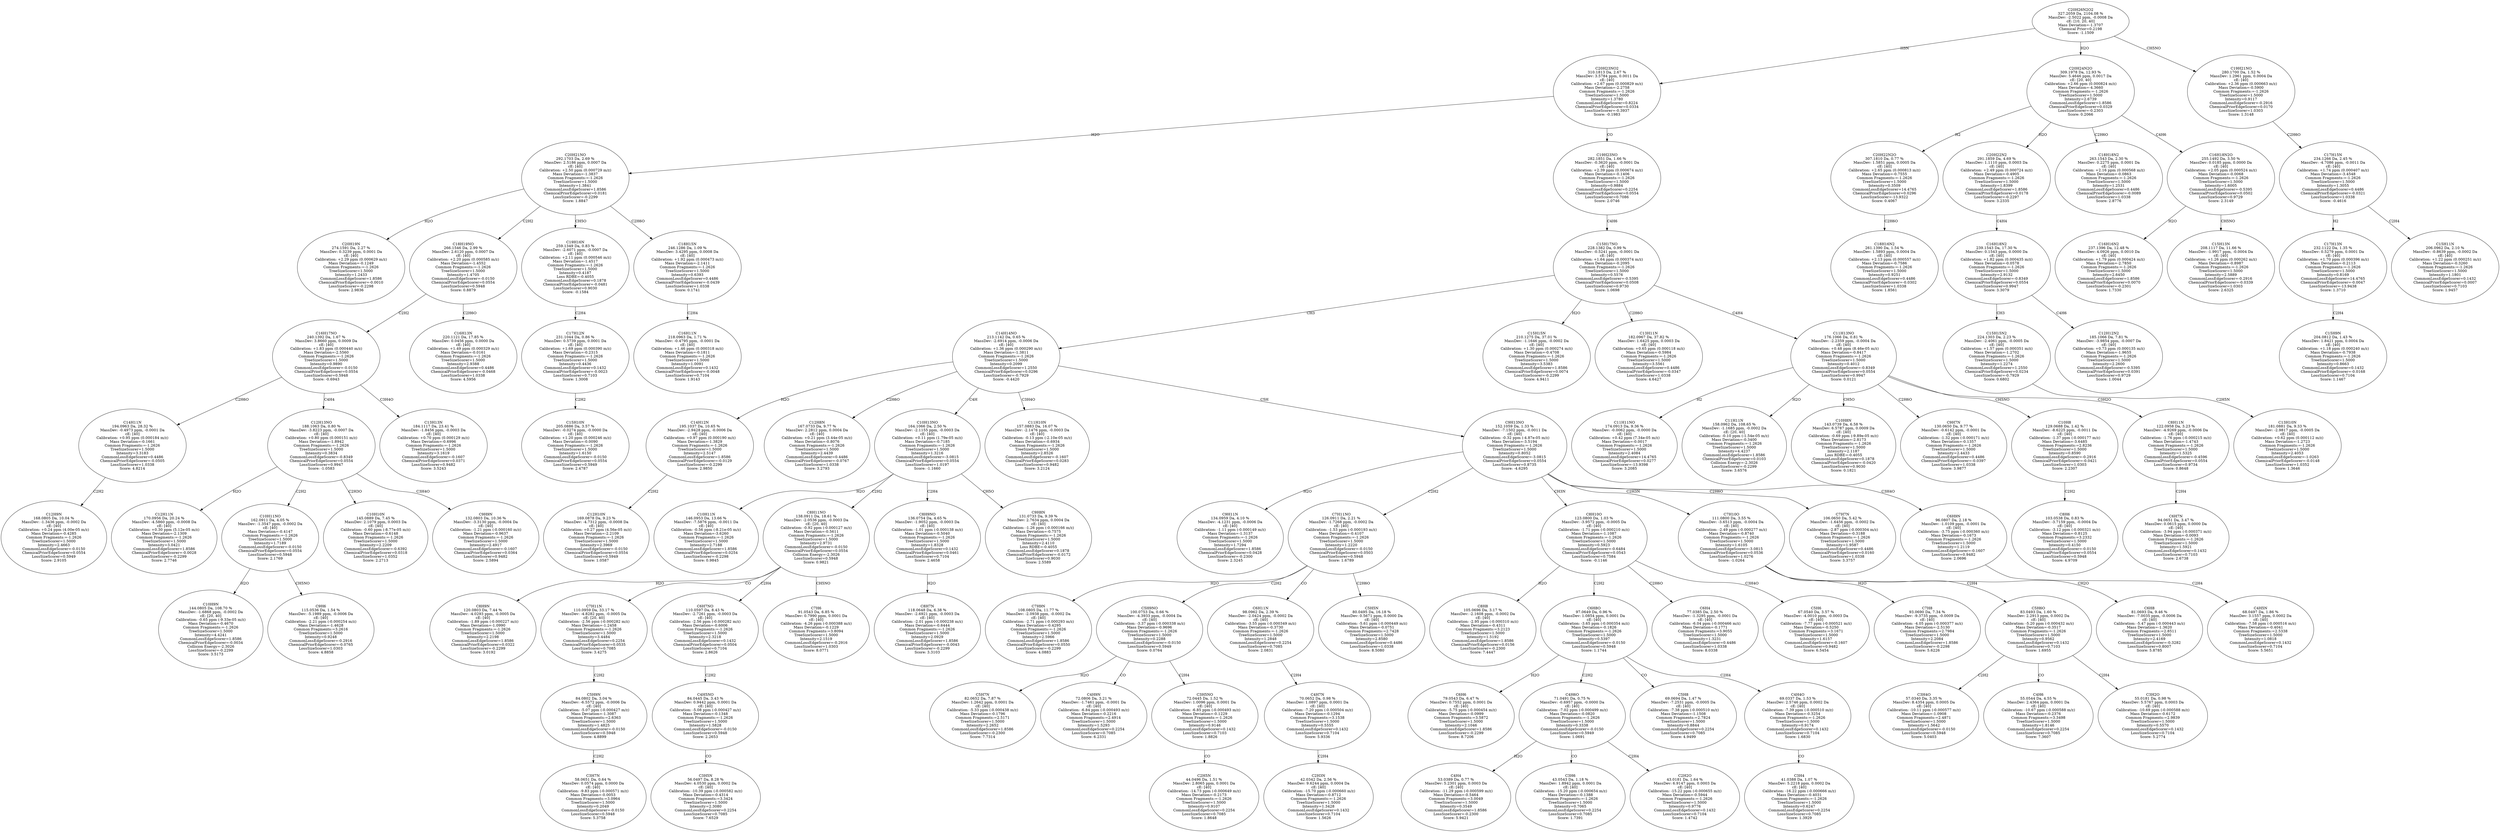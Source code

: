 strict digraph {
v1 [label="C20H19N\n274.1591 Da, 2.27 %\nMassDev: 0.3239 ppm, 0.0001 Da\ncE: [40]\nCalibration: +2.29 ppm (0.000629 m/z)\nMass Deviation=-0.1249\nCommon Fragments:=-1.2626\nTreeSizeScorer=1.5000\nIntensity=1.2433\nCommonLossEdgeScorer=1.8586\nChemicalPriorEdgeScorer=-0.0010\nLossSizeScorer=-0.2298\nScore: 2.9836"];
v2 [label="C12H9N\n168.0805 Da, 10.04 %\nMassDev: -1.3436 ppm, -0.0002 Da\ncE: [40]\nCalibration: +0.24 ppm (4.00e-05 m/z)\nMass Deviation=-0.4285\nCommon Fragments:=-1.2626\nTreeSizeScorer=1.5000\nIntensity=2.4663\nCommonLossEdgeScorer=-0.0150\nChemicalPriorEdgeScorer=0.0554\nLossSizeScorer=0.5949\nScore: 2.9105"];
v3 [label="C14H11N\n194.0963 Da, 28.32 %\nMassDev: -0.4973 ppm, -0.0001 Da\ncE: [40]\nCalibration: +0.95 ppm (0.000184 m/z)\nMass Deviation=-0.1661\nCommon Fragments:=-1.2626\nTreeSizeScorer=1.5000\nIntensity=3.3183\nCommonLossEdgeScorer=0.4486\nChemicalPriorEdgeScorer=-0.0505\nLossSizeScorer=1.0338\nScore: 4.8214"];
v4 [label="C12H11N\n170.0956 Da, 20.24 %\nMassDev: -4.5860 ppm, -0.0008 Da\ncE: [40]\nCalibration: +0.30 ppm (5.12e-05 m/z)\nMass Deviation=-2.1309\nCommon Fragments:=-1.2626\nTreeSizeScorer=1.5000\nIntensity=3.0421\nCommonLossEdgeScorer=1.8586\nChemicalPriorEdgeScorer=-0.0028\nLossSizeScorer=-0.2299\nScore: 2.7746"];
v5 [label="C10H9N\n144.0805 Da, 108.70 %\nMassDev: -1.6868 ppm, -0.0002 Da\ncE: [20, 40]\nCalibration: -0.65 ppm (-9.33e-05 m/z)\nMass Deviation=-0.4670\nCommon Fragments:=-1.2626\nTreeSizeScorer=1.5000\nIntensity=4.4241\nCommonLossEdgeScorer=1.8586\nChemicalPriorEdgeScorer=-0.0034\nCollision Energy=-2.3026\nLossSizeScorer=-0.2299\nScore: 3.5173"];
v6 [label="C9H6\n115.0536 Da, 1.54 %\nMassDev: -5.1989 ppm, -0.0006 Da\ncE: [40]\nCalibration: -2.21 ppm (-0.000254 m/z)\nMass Deviation=-1.4628\nCommon Fragments:=3.2616\nTreeSizeScorer=1.5000\nIntensity=0.9248\nCommonLossEdgeScorer=-0.2916\nChemicalPriorEdgeScorer=-0.0765\nLossSizeScorer=1.0303\nScore: 4.8858"];
v7 [label="C10H11NO\n162.0911 Da, 4.05 %\nMassDev: -1.3547 ppm, -0.0002 Da\ncE: [40]\nMass Deviation=-0.4147\nCommon Fragments:=-1.2626\nTreeSizeScorer=1.5000\nIntensity=1.7189\nCommonLossEdgeScorer=-0.0150\nChemicalPriorEdgeScorer=0.0554\nLossSizeScorer=0.5948\nScore: 2.1769"];
v8 [label="C10H10N\n145.0889 Da, 7.45 %\nMassDev: 2.1079 ppm, 0.0003 Da\ncE: [40]\nCalibration: -0.60 ppm (-8.77e-05 m/z)\nMass Deviation=-0.6148\nCommon Fragments:=-1.2626\nTreeSizeScorer=1.5000\nIntensity=2.2209\nCommonLossEdgeScorer=-0.6392\nChemicalPriorEdgeScorer=0.0318\nLossSizeScorer=1.0352\nScore: 2.2713"];
v9 [label="C9H9N\n132.0803 Da, 10.36 %\nMassDev: -3.3130 ppm, -0.0004 Da\ncE: [40]\nCalibration: -1.21 ppm (-0.000160 m/z)\nMass Deviation=-0.9637\nCommon Fragments:=-1.2626\nTreeSizeScorer=1.5000\nIntensity=2.4917\nCommonLossEdgeScorer=-0.1607\nChemicalPriorEdgeScorer=0.0364\nLossSizeScorer=0.9482\nScore: 2.5894"];
v10 [label="C12H13NO\n188.1063 Da, 0.80 %\nMassDev: -3.8223 ppm, -0.0007 Da\ncE: [40]\nCalibration: +0.80 ppm (0.000151 m/z)\nMass Deviation=-1.8942\nCommon Fragments:=-1.2626\nTreeSizeScorer=1.5000\nIntensity=0.3834\nCommonLossEdgeScorer=-0.8349\nChemicalPriorEdgeScorer=0.0554\nLossSizeScorer=0.9947\nScore: -1.0583"];
v11 [label="C13H13N\n184.1117 Da, 23.41 %\nMassDev: -1.8456 ppm, -0.0003 Da\ncE: [40]\nCalibration: +0.70 ppm (0.000129 m/z)\nMass Deviation=-0.6996\nCommon Fragments:=-1.2626\nTreeSizeScorer=1.5000\nIntensity=3.1619\nCommonLossEdgeScorer=-0.1607\nChemicalPriorEdgeScorer=0.0371\nLossSizeScorer=0.9482\nScore: 3.5243"];
v12 [label="C16H17NO\n240.1392 Da, 1.67 %\nMassDev: 3.8660 ppm, 0.0009 Da\ncE: [40]\nCalibration: +1.83 ppm (0.000440 m/z)\nMass Deviation=-2.5560\nCommon Fragments:=-1.2626\nTreeSizeScorer=1.5000\nIntensity=0.9890\nCommonLossEdgeScorer=-0.0150\nChemicalPriorEdgeScorer=0.0554\nLossSizeScorer=0.5948\nScore: -0.6943"];
v13 [label="C16H13N\n220.1121 Da, 17.85 %\nMassDev: 0.0456 ppm, 0.0000 Da\ncE: [40]\nCalibration: +1.49 ppm (0.000329 m/z)\nMass Deviation=-0.0161\nCommon Fragments:=-1.2626\nTreeSizeScorer=1.5000\nIntensity=2.9388\nCommonLossEdgeScorer=0.4486\nChemicalPriorEdgeScorer=-0.0468\nLossSizeScorer=1.0338\nScore: 4.5956"];
v14 [label="C18H19NO\n266.1546 Da, 2.99 %\nMassDev: 2.6120 ppm, 0.0007 Da\ncE: [40]\nCalibration: +2.20 ppm (0.000585 m/z)\nMass Deviation=-1.4552\nCommon Fragments:=-1.2626\nTreeSizeScorer=1.5000\nIntensity=1.4705\nCommonLossEdgeScorer=-0.0150\nChemicalPriorEdgeScorer=0.0554\nLossSizeScorer=0.5948\nScore: 0.8879"];
v15 [label="C15H10N\n205.0886 Da, 3.57 %\nMassDev: -0.0274 ppm, -0.0000 Da\ncE: [40]\nCalibration: +1.20 ppm (0.000246 m/z)\nMass Deviation=-0.0090\nCommon Fragments:=-1.2626\nTreeSizeScorer=1.5000\nIntensity=1.6150\nCommonLossEdgeScorer=-0.0150\nChemicalPriorEdgeScorer=0.0554\nLossSizeScorer=0.5949\nScore: 2.4787"];
v16 [label="C17H12N\n231.1044 Da, 0.86 %\nMassDev: 0.5739 ppm, 0.0001 Da\ncE: [40]\nCalibration: +1.69 ppm (0.000390 m/z)\nMass Deviation=-0.2315\nCommon Fragments:=-1.2626\nTreeSizeScorer=1.5000\nIntensity=0.4436\nCommonLossEdgeScorer=0.1432\nChemicalPriorEdgeScorer=-0.0023\nLossSizeScorer=0.7103\nScore: 1.3008"];
v17 [label="C19H16N\n259.1349 Da, 0.83 %\nMassDev: -2.6071 ppm, -0.0007 Da\ncE: [40]\nCalibration: +2.11 ppm (0.000546 m/z)\nMass Deviation=-1.4517\nCommon Fragments:=-1.2626\nTreeSizeScorer=1.5000\nIntensity=0.4187\nLoss RDBE=-0.4055\nCommonLossEdgeScorer=0.1878\nChemicalPriorEdgeScorer=-0.0481\nLossSizeScorer=0.9030\nScore: -0.1584"];
v18 [label="C16H11N\n218.0963 Da, 1.71 %\nMassDev: -0.4795 ppm, -0.0001 Da\ncE: [40]\nCalibration: +1.46 ppm (0.000318 m/z)\nMass Deviation=-0.1811\nCommon Fragments:=-1.2626\nTreeSizeScorer=1.5000\nIntensity=1.0091\nCommonLossEdgeScorer=0.1432\nChemicalPriorEdgeScorer=-0.0048\nLossSizeScorer=0.7104\nScore: 1.9143"];
v19 [label="C18H15N\n246.1286 Da, 1.09 %\nMassDev: 3.4295 ppm, 0.0008 Da\ncE: [40]\nCalibration: +1.92 ppm (0.000473 m/z)\nMass Deviation=-2.1411\nCommon Fragments:=-1.2626\nTreeSizeScorer=1.5000\nIntensity=0.6393\nCommonLossEdgeScorer=0.4486\nChemicalPriorEdgeScorer=-0.0439\nLossSizeScorer=1.0338\nScore: 0.1741"];
v20 [label="C20H21NO\n292.1703 Da, 2.69 %\nMassDev: 2.5186 ppm, 0.0007 Da\ncE: [40]\nCalibration: +2.50 ppm (0.000729 m/z)\nMass Deviation=-1.3837\nCommon Fragments:=-1.2626\nTreeSizeScorer=1.5000\nIntensity=1.3841\nCommonLossEdgeScorer=1.8586\nChemicalPriorEdgeScorer=0.0181\nLossSizeScorer=-0.2299\nScore: 1.8847"];
v21 [label="C12H10N\n169.0878 Da, 9.23 %\nMassDev: -4.7312 ppm, -0.0008 Da\ncE: [40]\nCalibration: +0.27 ppm (4.56e-05 m/z)\nMass Deviation=-2.2109\nCommon Fragments:=-1.2626\nTreeSizeScorer=1.5000\nIntensity=2.3969\nCommonLossEdgeScorer=-0.0150\nChemicalPriorEdgeScorer=0.0554\nLossSizeScorer=0.5949\nScore: 1.0587"];
v22 [label="C14H12N\n195.1037 Da, 10.65 %\nMassDev: -2.9428 ppm, -0.0006 Da\ncE: [40]\nCalibration: +0.97 ppm (0.000190 m/z)\nMass Deviation=-1.3829\nCommon Fragments:=-1.2626\nTreeSizeScorer=1.5000\nIntensity=2.5147\nCommonLossEdgeScorer=1.8586\nChemicalPriorEdgeScorer=-0.0129\nLossSizeScorer=-0.2299\nScore: 2.9850"];
v23 [label="C12H8N\n167.0733 Da, 9.77 %\nMassDev: 2.2812 ppm, 0.0004 Da\ncE: [40]\nCalibration: +0.21 ppm (3.44e-05 m/z)\nMass Deviation=-0.8076\nCommon Fragments:=-1.2626\nTreeSizeScorer=1.5000\nIntensity=2.4439\nCommonLossEdgeScorer=0.4486\nChemicalPriorEdgeScorer=-0.0767\nLossSizeScorer=1.0338\nScore: 3.2793"];
v24 [label="C10H11N\n146.0953 Da, 13.66 %\nMassDev: -7.5876 ppm, -0.0011 Da\ncE: [40]\nCalibration: -0.56 ppm (-8.21e-05 m/z)\nMass Deviation=-3.6260\nCommon Fragments:=-1.2626\nTreeSizeScorer=1.5000\nIntensity=2.7188\nCommonLossEdgeScorer=1.8586\nChemicalPriorEdgeScorer=0.0254\nLossSizeScorer=-0.2298\nScore: 0.9845"];
v25 [label="C8H9N\n120.0803 Da, 7.44 %\nMassDev: -4.0293 ppm, -0.0005 Da\ncE: [40]\nCalibration: -1.89 ppm (-0.000227 m/z)\nMass Deviation=-1.0990\nCommon Fragments:=-1.2626\nTreeSizeScorer=1.5000\nIntensity=2.2198\nCommonLossEdgeScorer=1.8586\nChemicalPriorEdgeScorer=0.0322\nLossSizeScorer=-0.2299\nScore: 3.0192"];
v26 [label="C3H7N\n58.0651 Da, 0.64 %\nMassDev: 0.0574 ppm, 0.0000 Da\ncE: [40]\nCalibration: -9.83 ppm (-0.000571 m/z)\nMass Deviation=-0.0053\nCommon Fragments:=3.0964\nTreeSizeScorer=1.5000\nIntensity=0.2049\nCommonLossEdgeScorer=-0.0150\nLossSizeScorer=0.5948\nScore: 5.3758"];
v27 [label="C5H9N\n84.0802 Da, 3.04 %\nMassDev: -6.5572 ppm, -0.0006 Da\ncE: [40]\nCalibration: -5.07 ppm (-0.000427 m/z)\nMass Deviation=-1.3087\nCommon Fragments:=2.6363\nTreeSizeScorer=1.5000\nIntensity=1.4825\nCommonLossEdgeScorer=-0.0150\nLossSizeScorer=0.5948\nScore: 4.8899"];
v28 [label="C7H11N\n110.0959 Da, 33.17 %\nMassDev: -4.8282 ppm, -0.0005 Da\ncE: [20, 40]\nCalibration: -2.56 ppm (-0.000282 m/z)\nMass Deviation=-1.2458\nCommon Fragments:=-1.2626\nTreeSizeScorer=1.5000\nIntensity=3.4484\nCommonLossEdgeScorer=0.2254\nChemicalPriorEdgeScorer=0.0535\nLossSizeScorer=0.7085\nScore: 3.4275"];
v29 [label="C3H5N\n56.0497 Da, 8.28 %\nMassDev: 4.0530 ppm, 0.0002 Da\ncE: [40]\nCalibration: -10.39 ppm (-0.000582 m/z)\nMass Deviation=-0.4314\nCommon Fragments:=3.3424\nTreeSizeScorer=1.5000\nIntensity=2.3080\nCommonLossEdgeScorer=0.2254\nLossSizeScorer=0.7085\nScore: 7.6529"];
v30 [label="C4H5NO\n84.0445 Da, 3.43 %\nMassDev: 0.9442 ppm, 0.0001 Da\ncE: [40]\nCalibration: -5.08 ppm (-0.000427 m/z)\nMass Deviation=-0.1348\nCommon Fragments:=-1.2626\nTreeSizeScorer=1.5000\nIntensity=1.5828\nCommonLossEdgeScorer=-0.0150\nLossSizeScorer=0.5948\nScore: 2.2653"];
v31 [label="C6H7NO\n110.0597 Da, 8.43 %\nMassDev: -2.7261 ppm, -0.0003 Da\ncE: [40]\nCalibration: -2.56 ppm (-0.000282 m/z)\nMass Deviation=-0.6006\nCommon Fragments:=-1.2626\nTreeSizeScorer=1.5000\nIntensity=2.3218\nCommonLossEdgeScorer=0.1432\nChemicalPriorEdgeScorer=0.0504\nLossSizeScorer=0.7104\nScore: 2.8626"];
v32 [label="C7H6\n91.0543 Da, 6.85 %\nMassDev: 0.7990 ppm, 0.0001 Da\ncE: [40]\nCalibration: -4.26 ppm (-0.000388 m/z)\nMass Deviation=-0.1229\nCommon Fragments:=3.8094\nTreeSizeScorer=1.5000\nIntensity=2.1519\nCommonLossEdgeScorer=-0.2916\nLossSizeScorer=1.0303\nScore: 8.0771"];
v33 [label="C8H11NO\n138.0911 Da, 18.61 %\nMassDev: -2.0536 ppm, -0.0003 Da\ncE: [20, 40]\nCalibration: -0.92 ppm (-0.000127 m/z)\nMass Deviation=-0.5611\nCommon Fragments:=-1.2626\nTreeSizeScorer=1.5000\nIntensity=2.9731\nCommonLossEdgeScorer=-0.0150\nChemicalPriorEdgeScorer=0.0554\nCollision Energy=-2.3026\nLossSizeScorer=0.5948\nScore: 0.9821"];
v34 [label="C8H7N\n118.0648 Da, 6.38 %\nMassDev: -2.6921 ppm, -0.0003 Da\ncE: [40]\nCalibration: -2.01 ppm (-0.000238 m/z)\nMass Deviation=-0.6444\nCommon Fragments:=-1.2626\nTreeSizeScorer=1.5000\nIntensity=2.0929\nCommonLossEdgeScorer=1.8586\nChemicalPriorEdgeScorer=-0.0043\nLossSizeScorer=-0.2299\nScore: 3.3103"];
v35 [label="C8H9NO\n136.0754 Da, 4.65 %\nMassDev: -1.9052 ppm, -0.0003 Da\ncE: [40]\nCalibration: -1.01 ppm (-0.000138 m/z)\nMass Deviation=-0.5040\nCommon Fragments:=-1.2626\nTreeSizeScorer=1.5000\nIntensity=1.8328\nCommonLossEdgeScorer=0.1432\nChemicalPriorEdgeScorer=0.0461\nLossSizeScorer=0.7104\nScore: 2.4658"];
v36 [label="C9H8N\n131.0733 Da, 9.39 %\nMassDev: 2.7634 ppm, 0.0004 Da\ncE: [40]\nCalibration: -1.26 ppm (-0.000166 m/z)\nMass Deviation=-0.7575\nCommon Fragments:=-1.2626\nTreeSizeScorer=1.5000\nIntensity=2.4110\nLoss RDBE=-0.4055\nCommonLossEdgeScorer=0.1878\nChemicalPriorEdgeScorer=-0.0172\nLossSizeScorer=0.9030\nScore: 2.5589"];
v37 [label="C10H13NO\n164.1066 Da, 2.50 %\nMassDev: -2.1155 ppm, -0.0003 Da\ncE: [40]\nCalibration: +0.11 ppm (1.79e-05 m/z)\nMass Deviation=-0.7185\nCommon Fragments:=-1.2626\nTreeSizeScorer=1.5000\nIntensity=1.3216\nCommonLossEdgeScorer=-3.0815\nChemicalPriorEdgeScorer=0.0554\nLossSizeScorer=1.0197\nScore: -1.1660"];
v38 [label="C11H10N\n157.0883 Da, 16.07 %\nMassDev: -2.1476 ppm, -0.0003 Da\ncE: [40]\nCalibration: -0.13 ppm (-2.10e-05 m/z)\nMass Deviation=-0.6934\nCommon Fragments:=-1.2626\nTreeSizeScorer=1.5000\nIntensity=2.8526\nCommonLossEdgeScorer=-0.1607\nChemicalPriorEdgeScorer=0.0283\nLossSizeScorer=0.9482\nScore: 3.2124"];
v39 [label="C9H11N\n134.0959 Da, 4.10 %\nMassDev: -4.1231 ppm, -0.0006 Da\ncE: [40]\nCalibration: -1.11 ppm (-0.000149 m/z)\nMass Deviation=-1.3137\nCommon Fragments:=-1.2626\nTreeSizeScorer=1.5000\nIntensity=1.7294\nCommonLossEdgeScorer=1.8586\nChemicalPriorEdgeScorer=0.0428\nLossSizeScorer=-0.2300\nScore: 2.3245"];
v40 [label="C7H9N\n108.0805 Da, 11.77 %\nMassDev: -2.0938 ppm, -0.0002 Da\ncE: [40]\nCalibration: -2.71 ppm (-0.000293 m/z)\nMass Deviation=-0.4295\nCommon Fragments:=-1.2626\nTreeSizeScorer=1.5000\nIntensity=2.5966\nCommonLossEdgeScorer=1.8586\nChemicalPriorEdgeScorer=0.0550\nLossSizeScorer=-0.2299\nScore: 4.0883"];
v41 [label="C5H7N\n82.0652 Da, 7.87 %\nMassDev: 1.2642 ppm, 0.0001 Da\ncE: [40]\nCalibration: -5.33 ppm (-0.000438 m/z)\nMass Deviation=-0.1796\nCommon Fragments:=2.5171\nTreeSizeScorer=1.5000\nIntensity=2.2652\nCommonLossEdgeScorer=1.8586\nLossSizeScorer=-0.2300\nScore: 7.7314"];
v42 [label="C4H9N\n72.0806 Da, 3.21 %\nMassDev: -1.7461 ppm, -0.0001 Da\ncE: [40]\nCalibration: -6.84 ppm (-0.000493 m/z)\nMass Deviation=-0.2216\nCommon Fragments:=2.4914\nTreeSizeScorer=1.5000\nIntensity=1.5293\nCommonLossEdgeScorer=0.2254\nLossSizeScorer=0.7085\nScore: 6.2331"];
v43 [label="C2H5N\n44.0496 Da, 1.51 %\nMassDev: 2.8065 ppm, 0.0001 Da\ncE: [40]\nCalibration: -14.73 ppm (-0.000649 m/z)\nMass Deviation=-0.2173\nCommon Fragments:=-1.2626\nTreeSizeScorer=1.5000\nIntensity=0.9107\nCommonLossEdgeScorer=0.2254\nLossSizeScorer=0.7085\nScore: 1.8648"];
v44 [label="C3H5NO\n72.0445 Da, 1.52 %\nMassDev: 1.0096 ppm, 0.0001 Da\ncE: [40]\nCalibration: -6.85 ppm (-0.000493 m/z)\nMass Deviation=-0.1229\nCommon Fragments:=-1.2626\nTreeSizeScorer=1.5000\nIntensity=0.9146\nCommonLossEdgeScorer=0.1432\nLossSizeScorer=0.7103\nScore: 1.8826"];
v45 [label="C5H9NO\n100.0753 Da, 0.66 %\nMassDev: -4.3933 ppm, -0.0004 Da\ncE: [40]\nCalibration: -3.37 ppm (-0.000338 m/z)\nMass Deviation=-0.9696\nCommon Fragments:=-1.2626\nTreeSizeScorer=1.5000\nIntensity=0.2288\nCommonLossEdgeScorer=-0.0150\nLossSizeScorer=0.5949\nScore: 0.0764"];
v46 [label="C2H3N\n42.0342 Da, 2.56 %\nMassDev: 9.6244 ppm, 0.0004 Da\ncE: [40]\nCalibration: -15.70 ppm (-0.000660 m/z)\nMass Deviation=-0.8712\nCommon Fragments:=-1.2626\nTreeSizeScorer=1.5000\nIntensity=1.3428\nCommonLossEdgeScorer=0.1432\nLossSizeScorer=0.7104\nScore: 1.5626"];
v47 [label="C4H7N\n70.0652 Da, 0.98 %\nMassDev: 1.0897 ppm, 0.0001 Da\ncE: [40]\nCalibration: -7.20 ppm (-0.000504 m/z)\nMass Deviation=-0.1294\nCommon Fragments:=3.1538\nTreeSizeScorer=1.5000\nIntensity=0.5555\nCommonLossEdgeScorer=0.1432\nLossSizeScorer=0.7104\nScore: 5.9336"];
v48 [label="C6H11N\n98.0962 Da, 2.39 %\nMassDev: -2.0424 ppm, -0.0002 Da\ncE: [40]\nCalibration: -3.55 ppm (-0.000349 m/z)\nMass Deviation=-0.3730\nCommon Fragments:=-1.2626\nTreeSizeScorer=1.5000\nIntensity=1.2848\nCommonLossEdgeScorer=0.2254\nLossSizeScorer=0.7085\nScore: 2.0831"];
v49 [label="C5H5N\n80.0495 Da, 16.18 %\nMassDev: 0.5671 ppm, 0.0000 Da\ncE: [40]\nCalibration: -5.61 ppm (-0.000449 m/z)\nMass Deviation=-0.0751\nCommon Fragments:=2.7428\nTreeSizeScorer=1.5000\nIntensity=2.8580\nCommonLossEdgeScorer=0.4486\nLossSizeScorer=1.0338\nScore: 8.5080"];
v50 [label="C7H11NO\n126.0911 Da, 2.21 %\nMassDev: -1.7268 ppm, -0.0002 Da\ncE: [40]\nCalibration: -1.53 ppm (-0.000193 m/z)\nMass Deviation=-0.4107\nCommon Fragments:=-1.2626\nTreeSizeScorer=1.5000\nIntensity=1.2220\nCommonLossEdgeScorer=-0.0150\nChemicalPriorEdgeScorer=0.0503\nLossSizeScorer=0.5948\nScore: 1.6789"];
v51 [label="C8H8\n105.0696 Da, 3.17 %\nMassDev: -2.1608 ppm, -0.0002 Da\ncE: [40]\nCalibration: -2.95 ppm (-0.000310 m/z)\nMass Deviation=-0.4311\nCommon Fragments:=3.2123\nTreeSizeScorer=1.5000\nIntensity=1.5192\nCommonLossEdgeScorer=1.8586\nChemicalPriorEdgeScorer=0.0156\nLossSizeScorer=-0.2300\nScore: 7.4447"];
v52 [label="C6H6\n79.0543 Da, 6.47 %\nMassDev: 0.7552 ppm, 0.0001 Da\ncE: [40]\nCalibration: -5.75 ppm (-0.000454 m/z)\nMass Deviation=-0.0999\nCommon Fragments:=3.5872\nTreeSizeScorer=1.5000\nIntensity=2.1046\nCommonLossEdgeScorer=1.8586\nLossSizeScorer=-0.2299\nScore: 8.7206"];
v53 [label="C4H4\n53.0389 Da, 0.77 %\nMassDev: 5.2301 ppm, 0.0003 Da\ncE: [40]\nCalibration: -11.29 ppm (-0.000599 m/z)\nMass Deviation=-0.5464\nCommon Fragments:=3.0049\nTreeSizeScorer=1.5000\nIntensity=0.3549\nCommonLossEdgeScorer=1.8586\nLossSizeScorer=-0.2300\nScore: 5.9421"];
v54 [label="C3H6\n43.0543 Da, 1.18 %\nMassDev: 1.8942 ppm, 0.0001 Da\ncE: [40]\nCalibration: -15.20 ppm (-0.000654 m/z)\nMass Deviation=-0.1388\nCommon Fragments:=-1.2626\nTreeSizeScorer=1.5000\nIntensity=0.7065\nCommonLossEdgeScorer=0.2254\nLossSizeScorer=0.7085\nScore: 1.7391"];
v55 [label="C2H2O\n43.0181 Da, 1.64 %\nMassDev: 6.9147 ppm, 0.0003 Da\ncE: [40]\nCalibration: -15.22 ppm (-0.000655 m/z)\nMass Deviation=-0.5944\nCommon Fragments:=-1.2626\nTreeSizeScorer=1.5000\nIntensity=0.9776\nCommonLossEdgeScorer=0.1432\nLossSizeScorer=0.7104\nScore: 1.4742"];
v56 [label="C4H6O\n71.0491 Da, 0.75 %\nMassDev: -0.6957 ppm, -0.0000 Da\ncE: [40]\nCalibration: -7.02 ppm (-0.000499 m/z)\nMass Deviation=-0.0820\nCommon Fragments:=-1.2626\nTreeSizeScorer=1.5000\nIntensity=0.3338\nCommonLossEdgeScorer=-0.0150\nLossSizeScorer=0.5949\nScore: 1.0691"];
v57 [label="C5H8\n69.0694 Da, 1.47 %\nMassDev: -7.2531 ppm, -0.0005 Da\ncE: [40]\nCalibration: -7.38 ppm (-0.000510 m/z)\nMass Deviation=-1.1508\nCommon Fragments:=2.7824\nTreeSizeScorer=1.5000\nIntensity=0.8844\nCommonLossEdgeScorer=0.2254\nLossSizeScorer=0.7085\nScore: 4.9499"];
v58 [label="C3H4\n41.0388 Da, 1.07 %\nMassDev: 5.2218 ppm, 0.0002 Da\ncE: [40]\nCalibration: -16.22 ppm (-0.000666 m/z)\nMass Deviation=-0.4031\nCommon Fragments:=-1.2626\nTreeSizeScorer=1.5000\nIntensity=0.6247\nCommonLossEdgeScorer=0.2254\nLossSizeScorer=0.7085\nScore: 1.3929"];
v59 [label="C4H4O\n69.0337 Da, 1.53 %\nMassDev: 2.5746 ppm, 0.0002 Da\ncE: [40]\nCalibration: -7.39 ppm (-0.000510 m/z)\nMass Deviation=-0.3254\nCommon Fragments:=-1.2626\nTreeSizeScorer=1.5000\nIntensity=0.9174\nCommonLossEdgeScorer=0.1432\nLossSizeScorer=0.7104\nScore: 1.6830"];
v60 [label="C6H8O\n97.0649 Da, 0.96 %\nMassDev: 1.0854 ppm, 0.0001 Da\ncE: [40]\nCalibration: -3.65 ppm (-0.000354 m/z)\nMass Deviation=-0.1826\nCommon Fragments:=-1.2626\nTreeSizeScorer=1.5000\nIntensity=0.5397\nCommonLossEdgeScorer=-0.0150\nLossSizeScorer=0.5948\nScore: 1.1744"];
v61 [label="C6H4\n77.0385 Da, 2.50 %\nMassDev: -1.3295 ppm, -0.0001 Da\ncE: [40]\nCalibration: -6.04 ppm (-0.000466 m/z)\nMass Deviation=-0.1771\nCommon Fragments:=3.9055\nTreeSizeScorer=1.5000\nIntensity=1.3231\nCommonLossEdgeScorer=0.4486\nLossSizeScorer=1.0338\nScore: 8.0338"];
v62 [label="C5H6\n67.0540 Da, 3.57 %\nMassDev: -4.0010 ppm, -0.0003 Da\ncE: [40]\nCalibration: -7.77 ppm (-0.000521 m/z)\nMass Deviation=-0.5250\nCommon Fragments:=3.1671\nTreeSizeScorer=1.5000\nIntensity=1.6157\nCommonLossEdgeScorer=-0.1607\nLossSizeScorer=0.9482\nScore: 6.5454"];
v63 [label="C8H10O\n123.0800 Da, 1.03 %\nMassDev: -3.9572 ppm, -0.0005 Da\ncE: [40]\nCalibration: -1.71 ppm (-0.000210 m/z)\nMass Deviation=-1.1087\nCommon Fragments:=-1.2626\nTreeSizeScorer=1.5000\nIntensity=0.5923\nCommonLossEdgeScorer=-0.6484\nChemicalPriorEdgeScorer=0.0543\nLossSizeScorer=0.7584\nScore: -0.1146"];
v64 [label="C7H8\n93.0690 Da, 7.34 %\nMassDev: -9.3735 ppm, -0.0009 Da\ncE: [40]\nCalibration: -4.05 ppm (-0.000377 m/z)\nMass Deviation=-2.5130\nCommon Fragments:=2.7984\nTreeSizeScorer=1.5000\nIntensity=2.2084\nCommonLossEdgeScorer=1.8586\nLossSizeScorer=-0.2298\nScore: 5.6226"];
v65 [label="C3H4O\n57.0340 Da, 3.35 %\nMassDev: 8.4354 ppm, 0.0005 Da\ncE: [40]\nCalibration: -10.11 ppm (-0.000577 m/z)\nMass Deviation=-1.0908\nCommon Fragments:=2.4871\nTreeSizeScorer=1.5000\nIntensity=1.5642\nCommonLossEdgeScorer=-0.0150\nLossSizeScorer=0.5948\nScore: 5.0403"];
v66 [label="C4H6\n55.0544 Da, 4.55 %\nMassDev: 2.4364 ppm, 0.0001 Da\ncE: [40]\nCalibration: -10.67 ppm (-0.000588 m/z)\nMass Deviation=-0.2376\nCommon Fragments:=3.3498\nTreeSizeScorer=1.5000\nIntensity=1.8146\nCommonLossEdgeScorer=0.2254\nLossSizeScorer=0.7085\nScore: 7.3607"];
v67 [label="C3H2O\n55.0181 Da, 0.98 %\nMassDev: 5.5767 ppm, 0.0003 Da\ncE: [40]\nCalibration: -10.69 ppm (-0.000588 m/z)\nMass Deviation=-0.6172\nCommon Fragments:=2.9839\nTreeSizeScorer=1.5000\nIntensity=0.5570\nCommonLossEdgeScorer=0.1432\nLossSizeScorer=0.7104\nScore: 5.2774"];
v68 [label="C5H6O\n83.0493 Da, 1.60 %\nMassDev: 2.2913 ppm, 0.0002 Da\ncE: [40]\nCalibration: -5.20 ppm (-0.000432 m/z)\nMass Deviation=-0.3517\nCommon Fragments:=-1.2626\nTreeSizeScorer=1.5000\nIntensity=0.9562\nCommonLossEdgeScorer=0.1432\nLossSizeScorer=0.7103\nScore: 1.6955"];
v69 [label="C6H8\n81.0693 Da, 9.46 %\nMassDev: -7.0035 ppm, -0.0006 Da\ncE: [40]\nCalibration: -5.47 ppm (-0.000443 m/z)\nMass Deviation=-1.3620\nCommon Fragments:=2.8511\nTreeSizeScorer=1.5000\nIntensity=2.4169\nCommonLossEdgeScorer=-0.3282\nLossSizeScorer=0.8007\nScore: 5.8785"];
v70 [label="C7H10O\n111.0800 Da, 3.55 %\nMassDev: -3.6513 ppm, -0.0004 Da\ncE: [40]\nCalibration: -2.49 ppm (-0.000277 m/z)\nMass Deviation=-0.8740\nCommon Fragments:=-1.2626\nTreeSizeScorer=1.5000\nIntensity=1.6105\nCommonLossEdgeScorer=-3.0815\nChemicalPriorEdgeScorer=0.0536\nLossSizeScorer=1.0276\nScore: -1.0264"];
v71 [label="C7H7N\n106.0650 Da, 5.42 %\nMassDev: -1.6456 ppm, -0.0002 Da\ncE: [40]\nCalibration: -2.87 ppm (-0.000304 m/z)\nMass Deviation=-0.3188\nCommon Fragments:=-1.2626\nTreeSizeScorer=1.5000\nIntensity=1.9587\nCommonLossEdgeScorer=0.4486\nChemicalPriorEdgeScorer=0.0160\nLossSizeScorer=1.0338\nScore: 3.3757"];
v72 [label="C4H5N\n68.0497 Da, 1.86 %\nMassDev: 3.1557 ppm, 0.0002 Da\ncE: [40]\nCalibration: -7.58 ppm (-0.000516 m/z)\nMass Deviation=-0.4041\nCommon Fragments:=2.5338\nTreeSizeScorer=1.5000\nIntensity=1.0818\nCommonLossEdgeScorer=0.1432\nLossSizeScorer=0.7104\nScore: 5.5651"];
v73 [label="C6H9N\n96.0807 Da, 2.18 %\nMassDev: -1.0109 ppm, -0.0001 Da\ncE: [40]\nCalibration: -3.75 ppm (-0.000360 m/z)\nMass Deviation=-0.1673\nCommon Fragments:=-1.2626\nTreeSizeScorer=1.5000\nIntensity=1.2119\nCommonLossEdgeScorer=-0.1607\nLossSizeScorer=0.9482\nScore: 2.0696"];
v74 [label="C9H13NO\n152.1059 Da, 1.33 %\nMassDev: -7.1502 ppm, -0.0011 Da\ncE: [40]\nCalibration: -0.32 ppm (-4.87e-05 m/z)\nMass Deviation=-3.5194\nCommon Fragments:=-1.2626\nTreeSizeScorer=1.5000\nIntensity=0.8052\nCommonLossEdgeScorer=-3.0815\nChemicalPriorEdgeScorer=0.0554\nLossSizeScorer=0.8735\nScore: -4.6295"];
v75 [label="C14H14NO\n213.1142 Da, 0.65 %\nMassDev: -2.6914 ppm, -0.0006 Da\ncE: [40]\nCalibration: +1.36 ppm (0.000290 m/z)\nMass Deviation=-1.3811\nCommon Fragments:=-1.2626\nTreeSizeScorer=1.5000\nIntensity=0.2099\nCommonLossEdgeScorer=1.2550\nChemicalPriorEdgeScorer=0.0296\nLossSizeScorer=-0.7929\nScore: -0.4420"];
v76 [label="C15H15N\n210.1275 Da, 37.01 %\nMassDev: -1.1646 ppm, -0.0002 Da\ncE: [40]\nCalibration: +1.30 ppm (0.000274 m/z)\nMass Deviation=-0.4708\nCommon Fragments:=-1.2626\nTreeSizeScorer=1.5000\nIntensity=3.5383\nCommonLossEdgeScorer=1.8586\nChemicalPriorEdgeScorer=0.0074\nLossSizeScorer=-0.2299\nScore: 4.9411"];
v77 [label="C13H11N\n182.0967 Da, 37.82 %\nMassDev: 1.6425 ppm, 0.0003 Da\ncE: [40]\nCalibration: +0.65 ppm (0.000118 m/z)\nMass Deviation=-0.5984\nCommon Fragments:=-1.2626\nTreeSizeScorer=1.5000\nIntensity=3.5561\nCommonLossEdgeScorer=0.4486\nChemicalPriorEdgeScorer=-0.0347\nLossSizeScorer=1.0338\nScore: 4.6427"];
v78 [label="C11H11NO\n174.0913 Da, 9.36 %\nMassDev: -0.0062 ppm, -0.0000 Da\ncE: [40]\nCalibration: +0.42 ppm (7.34e-05 m/z)\nMass Deviation=-0.0017\nCommon Fragments:=-1.2626\nTreeSizeScorer=1.5000\nIntensity=2.4084\nCommonLossEdgeScorer=14.4765\nChemicalPriorEdgeScorer=0.0277\nLossSizeScorer=-13.9398\nScore: 3.2085"];
v79 [label="C11H11N\n158.0962 Da, 108.65 %\nMassDev: -1.1685 ppm, -0.0002 Da\ncE: [20, 40]\nCalibration: -0.10 ppm (-1.54e-05 m/z)\nMass Deviation=-0.3400\nCommon Fragments:=-1.2626\nTreeSizeScorer=1.5000\nIntensity=4.4237\nCommonLossEdgeScorer=1.8586\nChemicalPriorEdgeScorer=0.0103\nCollision Energy=-2.3026\nLossSizeScorer=-0.2299\nScore: 3.6576"];
v80 [label="C10H8N\n143.0739 Da, 6.58 %\nMassDev: 6.5787 ppm, 0.0009 Da\ncE: [40]\nCalibration: -0.69 ppm (-9.89e-05 m/z)\nMass Deviation=-2.8173\nCommon Fragments:=-1.2626\nTreeSizeScorer=1.5000\nIntensity=2.1187\nLoss RDBE=-0.4055\nCommonLossEdgeScorer=0.1878\nChemicalPriorEdgeScorer=-0.0420\nLossSizeScorer=0.9030\nScore: 0.1821"];
v81 [label="C9H7N\n130.0650 Da, 9.77 %\nMassDev: -0.6142 ppm, -0.0001 Da\ncE: [40]\nCalibration: -1.32 ppm (-0.000171 m/z)\nMass Deviation=-0.1357\nCommon Fragments:=-1.2626\nTreeSizeScorer=1.5000\nIntensity=2.4433\nCommonLossEdgeScorer=0.4486\nChemicalPriorEdgeScorer=-0.0397\nLossSizeScorer=1.0338\nScore: 3.9877"];
v82 [label="C8H6\n103.0538 Da, 0.83 %\nMassDev: -3.7159 ppm, -0.0004 Da\ncE: [40]\nCalibration: -3.12 ppm (-0.000321 m/z)\nMass Deviation=-0.8125\nCommon Fragments:=3.2332\nTreeSizeScorer=1.5000\nIntensity=0.4150\nCommonLossEdgeScorer=-0.0150\nChemicalPriorEdgeScorer=0.0554\nLossSizeScorer=0.5948\nScore: 4.9709"];
v83 [label="C10H8\n129.0688 Da, 1.42 %\nMassDev: -8.6225 ppm, -0.0011 Da\ncE: [40]\nCalibration: -1.37 ppm (-0.000177 m/z)\nMass Deviation=-3.6485\nCommon Fragments:=2.8236\nTreeSizeScorer=1.5000\nIntensity=0.8590\nCommonLossEdgeScorer=-0.2916\nChemicalPriorEdgeScorer=-0.0421\nLossSizeScorer=1.0303\nScore: 2.2307"];
v84 [label="C6H7N\n94.0651 Da, 3.47 %\nMassDev: 0.0615 ppm, 0.0000 Da\ncE: [40]\nCalibration: -3.94 ppm (-0.000371 m/z)\nMass Deviation=-0.0093\nCommon Fragments:=-1.2626\nTreeSizeScorer=1.5000\nIntensity=1.5921\nCommonLossEdgeScorer=0.1432\nLossSizeScorer=0.7103\nScore: 2.6738"];
v85 [label="C8H11N\n122.0958 Da, 3.23 %\nMassDev: -4.9269 ppm, -0.0006 Da\ncE: [40]\nCalibration: -1.76 ppm (-0.000215 m/z)\nMass Deviation=-1.4743\nCommon Fragments:=-1.2626\nTreeSizeScorer=1.5000\nIntensity=1.5325\nCommonLossEdgeScorer=-0.4596\nChemicalPriorEdgeScorer=0.0554\nLossSizeScorer=0.9734\nScore: 0.8648"];
v86 [label="C11H13NO\n176.1066 Da, 0.81 %\nMassDev: -2.2359 ppm, -0.0004 Da\ncE: [40]\nCalibration: +0.48 ppm (8.46e-05 m/z)\nMass Deviation=-0.8417\nCommon Fragments:=-1.2626\nTreeSizeScorer=1.5000\nIntensity=0.4012\nCommonLossEdgeScorer=-0.8349\nChemicalPriorEdgeScorer=0.0554\nLossSizeScorer=0.9947\nScore: 0.0121"];
v87 [label="C15H17NO\n228.1382 Da, 0.99 %\nMassDev: -0.5241 ppm, -0.0001 Da\ncE: [40]\nCalibration: +1.64 ppm (0.000374 m/z)\nMass Deviation=-0.2095\nCommon Fragments:=-1.2626\nTreeSizeScorer=1.5000\nIntensity=0.5576\nCommonLossEdgeScorer=-0.5395\nChemicalPriorEdgeScorer=0.0508\nLossSizeScorer=0.9730\nScore: 1.0698"];
v88 [label="C19H23NO\n282.1851 Da, 1.66 %\nMassDev: -0.3620 ppm, -0.0001 Da\ncE: [40]\nCalibration: +2.39 ppm (0.000674 m/z)\nMass Deviation=-0.1406\nCommon Fragments:=-1.2626\nTreeSizeScorer=1.5000\nIntensity=0.9884\nCommonLossEdgeScorer=0.2254\nChemicalPriorEdgeScorer=0.0554\nLossSizeScorer=0.7086\nScore: 2.0746"];
v89 [label="C20H23NO2\n310.1813 Da, 2.67 %\nMassDev: 3.5784 ppm, 0.0011 Da\ncE: [40]\nCalibration: +2.67 ppm (0.000829 m/z)\nMass Deviation=-2.2758\nCommon Fragments:=-1.2626\nTreeSizeScorer=1.5000\nIntensity=1.3780\nCommonLossEdgeScorer=0.8224\nChemicalPriorEdgeScorer=0.0334\nLossSizeScorer=-0.3937\nScore: -0.1983"];
v90 [label="C18H16N2\n261.1390 Da, 1.54 %\nMassDev: 1.5893 ppm, 0.0004 Da\ncE: [40]\nCalibration: +2.13 ppm (0.000557 m/z)\nMass Deviation=-0.7586\nCommon Fragments:=-1.2626\nTreeSizeScorer=1.5000\nIntensity=0.9251\nCommonLossEdgeScorer=0.4486\nChemicalPriorEdgeScorer=-0.0302\nLossSizeScorer=1.0338\nScore: 1.8561"];
v91 [label="C20H22N2O\n307.1810 Da, 0.77 %\nMassDev: 1.5851 ppm, 0.0005 Da\ncE: [40]\nCalibration: +2.65 ppm (0.000813 m/z)\nMass Deviation=-0.7555\nCommon Fragments:=-1.2626\nTreeSizeScorer=1.5000\nIntensity=0.3509\nCommonLossEdgeScorer=14.4765\nChemicalPriorEdgeScorer=0.0296\nLossSizeScorer=-13.9322\nScore: 0.4067"];
v92 [label="C13H10N\n181.0881 Da, 9.33 %\nMassDev: -2.9817 ppm, -0.0005 Da\ncE: [40]\nCalibration: +0.62 ppm (0.000112 m/z)\nMass Deviation=-1.2723\nCommon Fragments:=-1.2626\nTreeSizeScorer=1.5000\nIntensity=2.4053\nCommonLossEdgeScorer=-1.0263\nChemicalPriorEdgeScorer=-0.0148\nLossSizeScorer=1.0352\nScore: 1.3646"];
v93 [label="C15H15N2\n224.1303 Da, 2.23 %\nMassDev: -2.4061 ppm, -0.0005 Da\ncE: [40]\nCalibration: +1.57 ppm (0.000351 m/z)\nMass Deviation=-1.2702\nCommon Fragments:=-1.2626\nTreeSizeScorer=1.5000\nIntensity=1.2274\nCommonLossEdgeScorer=1.2550\nChemicalPriorEdgeScorer=0.0234\nLossSizeScorer=-0.7929\nScore: 0.6802"];
v94 [label="C12H12N2\n185.1066 Da, 7.81 %\nMassDev: -3.9854 ppm, -0.0007 Da\ncE: [40]\nCalibration: +0.73 ppm (0.000135 m/z)\nMass Deviation=-1.9655\nCommon Fragments:=-1.2626\nTreeSizeScorer=1.5000\nIntensity=2.2600\nCommonLossEdgeScorer=-0.5395\nChemicalPriorEdgeScorer=0.0391\nLossSizeScorer=0.9729\nScore: 1.0044"];
v95 [label="C16H18N2\n239.1543 Da, 17.30 %\nMassDev: 0.1543 ppm, 0.0000 Da\ncE: [40]\nCalibration: +1.82 ppm (0.000435 m/z)\nMass Deviation=-0.0578\nCommon Fragments:=-1.2626\nTreeSizeScorer=1.5000\nIntensity=2.9132\nCommonLossEdgeScorer=-0.8349\nChemicalPriorEdgeScorer=0.0554\nLossSizeScorer=0.9947\nScore: 3.3079"];
v96 [label="C20H22N2\n291.1859 Da, 4.69 %\nMassDev: 1.1110 ppm, 0.0003 Da\ncE: [40]\nCalibration: +2.49 ppm (0.000724 m/z)\nMass Deviation=-0.4905\nCommon Fragments:=-1.2626\nTreeSizeScorer=1.5000\nIntensity=1.8399\nCommonLossEdgeScorer=1.8586\nChemicalPriorEdgeScorer=0.0178\nLossSizeScorer=-0.2297\nScore: 3.2335"];
v97 [label="C18H18N2\n263.1543 Da, 2.30 %\nMassDev: 0.2275 ppm, 0.0001 Da\ncE: [40]\nCalibration: +2.16 ppm (0.000568 m/z)\nMass Deviation=-0.0863\nCommon Fragments:=-1.2626\nTreeSizeScorer=1.5000\nIntensity=1.2531\nCommonLossEdgeScorer=0.4486\nChemicalPriorEdgeScorer=-0.0089\nLossSizeScorer=1.0338\nScore: 2.8776"];
v98 [label="C16H16N2\n237.1396 Da, 12.48 %\nMassDev: 4.0926 ppm, 0.0010 Da\ncE: [40]\nCalibration: +1.79 ppm (0.000424 m/z)\nMass Deviation=-2.7850\nCommon Fragments:=-1.2626\nTreeSizeScorer=1.5000\nIntensity=2.6450\nCommonLossEdgeScorer=1.8586\nChemicalPriorEdgeScorer=0.0070\nLossSizeScorer=-0.2301\nScore: 1.7330"];
v99 [label="C15H13N\n208.1117 Da, 11.66 %\nMassDev: -1.9917 ppm, -0.0004 Da\ncE: [40]\nCalibration: +1.26 ppm (0.000262 m/z)\nMass Deviation=-0.8987\nCommon Fragments:=-1.2626\nTreeSizeScorer=1.5000\nIntensity=2.5889\nCommonLossEdgeScorer=-0.2916\nChemicalPriorEdgeScorer=-0.0339\nLossSizeScorer=1.0303\nScore: 2.6325"];
v100 [label="C16H18N2O\n255.1492 Da, 3.50 %\nMassDev: 0.0185 ppm, 0.0000 Da\ncE: [40]\nCalibration: +2.05 ppm (0.000524 m/z)\nMass Deviation=-0.0068\nCommon Fragments:=-1.2626\nTreeSizeScorer=1.5000\nIntensity=1.6005\nCommonLossEdgeScorer=-0.5395\nChemicalPriorEdgeScorer=0.0502\nLossSizeScorer=0.9729\nScore: 2.3149"];
v101 [label="C20H24N2O\n309.1978 Da, 12.93 %\nMassDev: 5.4646 ppm, 0.0017 Da\ncE: [20, 40]\nCalibration: +2.66 ppm (0.000824 m/z)\nMass Deviation=-4.3660\nCommon Fragments:=-1.2626\nTreeSizeScorer=1.5000\nIntensity=2.6739\nCommonLossEdgeScorer=1.8586\nChemicalPriorEdgeScorer=0.0329\nLossSizeScorer=-0.2303\nScore: 0.2066"];
v102 [label="C15H9N\n204.0812 Da, 1.43 %\nMassDev: 1.8421 ppm, 0.0004 Da\ncE: [40]\nCalibration: +1.18 ppm (0.000240 m/z)\nMass Deviation=-0.7938\nCommon Fragments:=-1.2626\nTreeSizeScorer=1.5000\nIntensity=0.8663\nCommonLossEdgeScorer=0.1432\nChemicalPriorEdgeScorer=-0.0168\nLossSizeScorer=0.7104\nScore: 1.1467"];
v103 [label="C17H13N\n232.1122 Da, 1.35 %\nMassDev: 0.5279 ppm, 0.0001 Da\ncE: [40]\nCalibration: +1.70 ppm (0.000396 m/z)\nMass Deviation=-0.2113\nCommon Fragments:=-1.2626\nTreeSizeScorer=1.5000\nIntensity=0.8169\nCommonLossEdgeScorer=14.4765\nChemicalPriorEdgeScorer=-0.0047\nLossSizeScorer=-13.9438\nScore: 1.3710"];
v104 [label="C15H11N\n206.0962 Da, 2.10 %\nMassDev: -0.8639 ppm, -0.0002 Da\ncE: [40]\nCalibration: +1.22 ppm (0.000251 m/z)\nMass Deviation=-0.3260\nCommon Fragments:=-1.2626\nTreeSizeScorer=1.5000\nIntensity=1.1801\nCommonLossEdgeScorer=0.1432\nChemicalPriorEdgeScorer=0.0007\nLossSizeScorer=0.7103\nScore: 1.9457"];
v105 [label="C17H15N\n234.1266 Da, 2.45 %\nMassDev: -4.7086 ppm, -0.0011 Da\ncE: [40]\nCalibration: +1.74 ppm (0.000407 m/z)\nMass Deviation=-3.4548\nCommon Fragments:=-1.2626\nTreeSizeScorer=1.5000\nIntensity=1.3055\nCommonLossEdgeScorer=0.4486\nChemicalPriorEdgeScorer=-0.0321\nLossSizeScorer=1.0338\nScore: -0.4616"];
v106 [label="C19H21NO\n280.1700 Da, 1.52 %\nMassDev: 1.2961 ppm, 0.0004 Da\ncE: [40]\nCalibration: +2.36 ppm (0.000663 m/z)\nMass Deviation=-0.5900\nCommon Fragments:=-1.2626\nTreeSizeScorer=1.5000\nIntensity=0.9117\nCommonLossEdgeScorer=-0.2916\nChemicalPriorEdgeScorer=0.0170\nLossSizeScorer=1.0303\nScore: 1.3148"];
v107 [label="C20H26N2O2\n327.2059 Da, 2104.08 %\nMassDev: -2.5022 ppm, -0.0008 Da\ncE: [10, 20, 40]\nMass Deviation=-1.3707\nChemical Prior=0.2198\nScore: -1.1509"];
v20 -> v1 [label="H2O"];
v3 -> v2 [label="C2H2"];
v12 -> v3 [label="C2H6O"];
v10 -> v4 [label="H2O"];
v7 -> v5 [label="H2O"];
v7 -> v6 [label="CH5NO"];
v10 -> v7 [label="C2H2"];
v10 -> v8 [label="C2H3O"];
v10 -> v9 [label="C3H4O"];
v12 -> v10 [label="C4H4"];
v12 -> v11 [label="C3H4O"];
v14 -> v12 [label="C2H2"];
v14 -> v13 [label="C2H6O"];
v20 -> v14 [label="C2H2"];
v16 -> v15 [label="C2H2"];
v17 -> v16 [label="C2H4"];
v20 -> v17 [label="CH5O"];
v19 -> v18 [label="C2H4"];
v20 -> v19 [label="C2H6O"];
v89 -> v20 [label="H2O"];
v22 -> v21 [label="C2H2"];
v75 -> v22 [label="H2O"];
v75 -> v23 [label="C2H6O"];
v37 -> v24 [label="H2O"];
v33 -> v25 [label="H2O"];
v27 -> v26 [label="C2H2"];
v28 -> v27 [label="C2H2"];
v33 -> v28 [label="CO"];
v30 -> v29 [label="CO"];
v31 -> v30 [label="C2H2"];
v33 -> v31 [label="C2H4"];
v33 -> v32 [label="CH5NO"];
v37 -> v33 [label="C2H2"];
v35 -> v34 [label="H2O"];
v37 -> v35 [label="C2H4"];
v37 -> v36 [label="CH5O"];
v75 -> v37 [label="C4H"];
v75 -> v38 [label="C3H4O"];
v74 -> v39 [label="H2O"];
v50 -> v40 [label="H2O"];
v45 -> v41 [label="H2O"];
v45 -> v42 [label="CO"];
v44 -> v43 [label="CO"];
v45 -> v44 [label="C2H4"];
v50 -> v45 [label="C2H2"];
v47 -> v46 [label="C2H4"];
v48 -> v47 [label="C2H4"];
v50 -> v48 [label="CO"];
v50 -> v49 [label="C2H6O"];
v74 -> v50 [label="C2H2"];
v63 -> v51 [label="H2O"];
v60 -> v52 [label="H2O"];
v56 -> v53 [label="H2O"];
v56 -> v54 [label="CO"];
v56 -> v55 [label="C2H4"];
v60 -> v56 [label="C2H2"];
v60 -> v57 [label="CO"];
v59 -> v58 [label="CO"];
v60 -> v59 [label="C2H4"];
v63 -> v60 [label="C2H2"];
v63 -> v61 [label="C2H6O"];
v63 -> v62 [label="C3H4O"];
v74 -> v63 [label="CH3N"];
v70 -> v64 [label="H2O"];
v68 -> v65 [label="C2H2"];
v68 -> v66 [label="CO"];
v68 -> v67 [label="C2H4"];
v70 -> v68 [label="C2H4"];
v70 -> v69 [label="CH2O"];
v74 -> v70 [label="C2H3N"];
v74 -> v71 [label="C2H6O"];
v73 -> v72 [label="C2H4"];
v74 -> v73 [label="C3H4O"];
v75 -> v74 [label="C5H"];
v87 -> v75 [label="CH3"];
v87 -> v76 [label="H2O"];
v87 -> v77 [label="C2H6O"];
v86 -> v78 [label="H2"];
v86 -> v79 [label="H2O"];
v86 -> v80 [label="CH5O"];
v86 -> v81 [label="C2H6O"];
v83 -> v82 [label="C2H2"];
v86 -> v83 [label="CH5NO"];
v85 -> v84 [label="C2H4"];
v86 -> v85 [label="C3H2O"];
v87 -> v86 [label="C4H4"];
v88 -> v87 [label="C4H6"];
v89 -> v88 [label="CO"];
v107 -> v89 [label="H3N"];
v91 -> v90 [label="C2H6O"];
v101 -> v91 [label="H2"];
v93 -> v92 [label="C2H5N"];
v95 -> v93 [label="CH3"];
v95 -> v94 [label="C4H6"];
v96 -> v95 [label="C4H4"];
v101 -> v96 [label="H2O"];
v101 -> v97 [label="C2H6O"];
v100 -> v98 [label="H2O"];
v100 -> v99 [label="CH5NO"];
v101 -> v100 [label="C4H6"];
v107 -> v101 [label="H2O"];
v103 -> v102 [label="C2H4"];
v105 -> v103 [label="H2"];
v105 -> v104 [label="C2H4"];
v106 -> v105 [label="C2H6O"];
v107 -> v106 [label="CH5NO"];
}